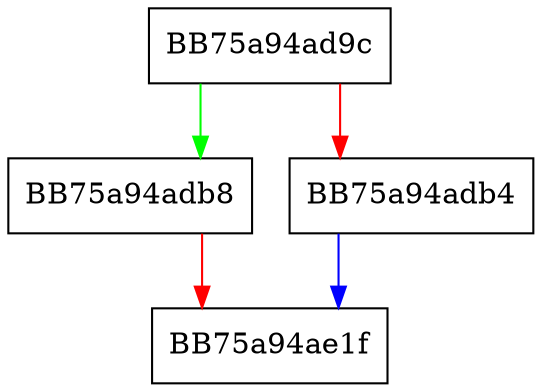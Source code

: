 digraph _list_dll_dir_entries {
  node [shape="box"];
  graph [splines=ortho];
  BB75a94ad9c -> BB75a94adb8 [color="green"];
  BB75a94ad9c -> BB75a94adb4 [color="red"];
  BB75a94adb4 -> BB75a94ae1f [color="blue"];
  BB75a94adb8 -> BB75a94ae1f [color="red"];
}